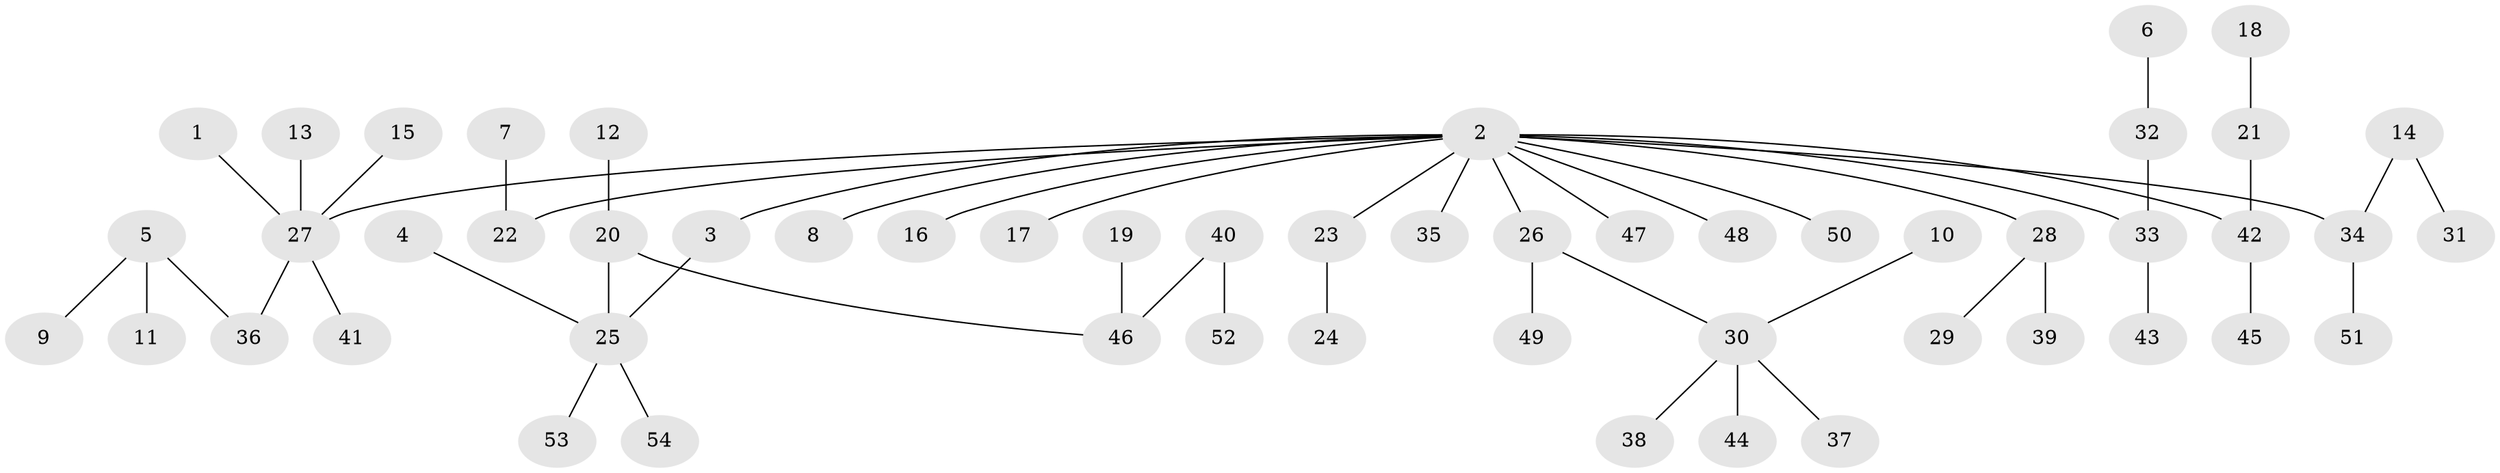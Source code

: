 // original degree distribution, {6: 0.009259259259259259, 7: 0.009259259259259259, 5: 0.046296296296296294, 4: 0.08333333333333333, 3: 0.12962962962962962, 1: 0.5370370370370371, 2: 0.18518518518518517}
// Generated by graph-tools (version 1.1) at 2025/26/03/09/25 03:26:23]
// undirected, 54 vertices, 53 edges
graph export_dot {
graph [start="1"]
  node [color=gray90,style=filled];
  1;
  2;
  3;
  4;
  5;
  6;
  7;
  8;
  9;
  10;
  11;
  12;
  13;
  14;
  15;
  16;
  17;
  18;
  19;
  20;
  21;
  22;
  23;
  24;
  25;
  26;
  27;
  28;
  29;
  30;
  31;
  32;
  33;
  34;
  35;
  36;
  37;
  38;
  39;
  40;
  41;
  42;
  43;
  44;
  45;
  46;
  47;
  48;
  49;
  50;
  51;
  52;
  53;
  54;
  1 -- 27 [weight=1.0];
  2 -- 3 [weight=1.0];
  2 -- 8 [weight=1.0];
  2 -- 16 [weight=1.0];
  2 -- 17 [weight=1.0];
  2 -- 22 [weight=1.0];
  2 -- 23 [weight=1.0];
  2 -- 26 [weight=1.0];
  2 -- 27 [weight=1.0];
  2 -- 28 [weight=1.0];
  2 -- 33 [weight=1.0];
  2 -- 34 [weight=1.0];
  2 -- 35 [weight=1.0];
  2 -- 42 [weight=1.0];
  2 -- 47 [weight=1.0];
  2 -- 48 [weight=1.0];
  2 -- 50 [weight=1.0];
  3 -- 25 [weight=1.0];
  4 -- 25 [weight=1.0];
  5 -- 9 [weight=1.0];
  5 -- 11 [weight=1.0];
  5 -- 36 [weight=1.0];
  6 -- 32 [weight=1.0];
  7 -- 22 [weight=1.0];
  10 -- 30 [weight=1.0];
  12 -- 20 [weight=1.0];
  13 -- 27 [weight=1.0];
  14 -- 31 [weight=1.0];
  14 -- 34 [weight=1.0];
  15 -- 27 [weight=1.0];
  18 -- 21 [weight=1.0];
  19 -- 46 [weight=1.0];
  20 -- 25 [weight=1.0];
  20 -- 46 [weight=1.0];
  21 -- 42 [weight=1.0];
  23 -- 24 [weight=1.0];
  25 -- 53 [weight=1.0];
  25 -- 54 [weight=1.0];
  26 -- 30 [weight=1.0];
  26 -- 49 [weight=1.0];
  27 -- 36 [weight=1.0];
  27 -- 41 [weight=1.0];
  28 -- 29 [weight=1.0];
  28 -- 39 [weight=1.0];
  30 -- 37 [weight=1.0];
  30 -- 38 [weight=1.0];
  30 -- 44 [weight=1.0];
  32 -- 33 [weight=1.0];
  33 -- 43 [weight=1.0];
  34 -- 51 [weight=1.0];
  40 -- 46 [weight=1.0];
  40 -- 52 [weight=1.0];
  42 -- 45 [weight=1.0];
}
